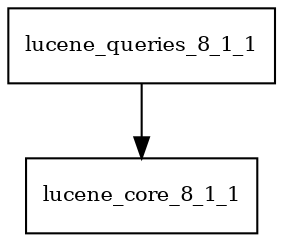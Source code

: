 digraph lucene_queries_8_1_1_dependencies {
  node [shape = box, fontsize=10.0];
  lucene_queries_8_1_1 -> lucene_core_8_1_1;
}
